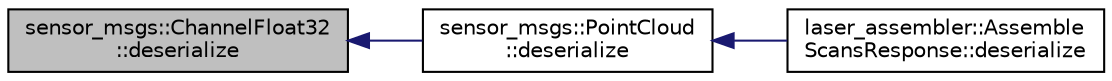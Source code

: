 digraph "sensor_msgs::ChannelFloat32::deserialize"
{
  edge [fontname="Helvetica",fontsize="10",labelfontname="Helvetica",labelfontsize="10"];
  node [fontname="Helvetica",fontsize="10",shape=record];
  rankdir="LR";
  Node1 [label="sensor_msgs::ChannelFloat32\l::deserialize",height=0.2,width=0.4,color="black", fillcolor="grey75", style="filled" fontcolor="black"];
  Node1 -> Node2 [dir="back",color="midnightblue",fontsize="10",style="solid",fontname="Helvetica"];
  Node2 [label="sensor_msgs::PointCloud\l::deserialize",height=0.2,width=0.4,color="black", fillcolor="white", style="filled",URL="$classsensor__msgs_1_1_point_cloud.html#a5358026ebf8bcf5aa859e32a86791414"];
  Node2 -> Node3 [dir="back",color="midnightblue",fontsize="10",style="solid",fontname="Helvetica"];
  Node3 [label="laser_assembler::Assemble\lScansResponse::deserialize",height=0.2,width=0.4,color="black", fillcolor="white", style="filled",URL="$classlaser__assembler_1_1_assemble_scans_response.html#a2eaccab40ad7727b1de19bdf70638685"];
}
